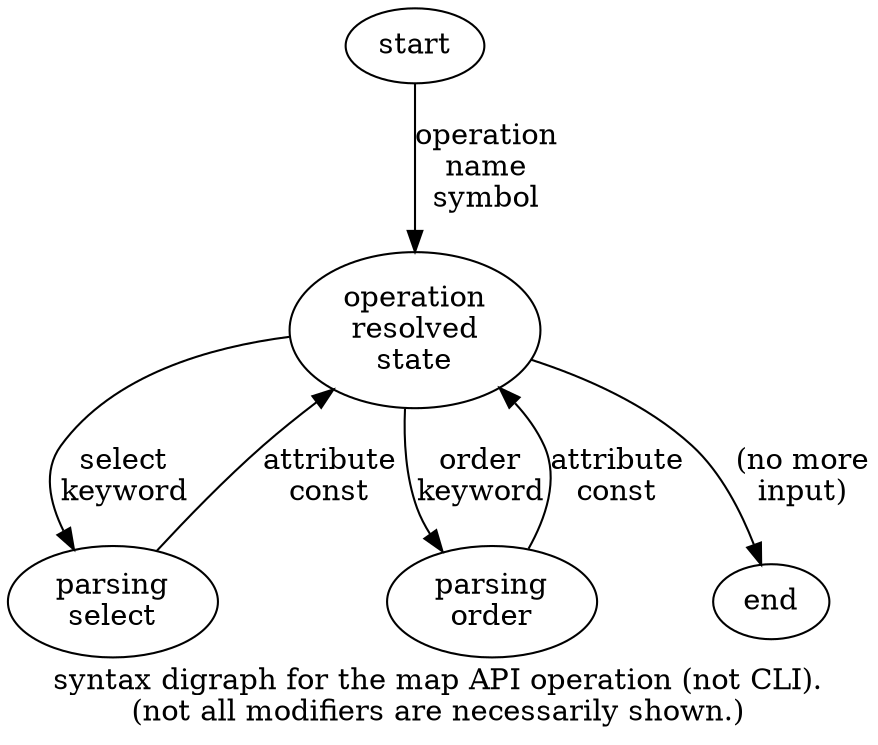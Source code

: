 digraph g {

  label="syntax digraph for the map API operation (not CLI).
(not all modifiers are necessarily shown.)"

  start

  start->ors [label="operation\nname\nsymbol"]

  ors [label="operation\nresolved\nstate"]

  /* modifier A */

  ors->p1 [label="select\nkeyword"]

  p1 [label="parsing\nselect"]

  p1->ors [label="attribute\nconst"]

  /* modifier B */

  ors->p2 [label="order\nkeyword"]

  p2 [label="parsing\norder"]

  p2->ors [label="attribute\nconst"]

  /* end modifiers */

  ors->end [label="(no more\ninput)"]
}
